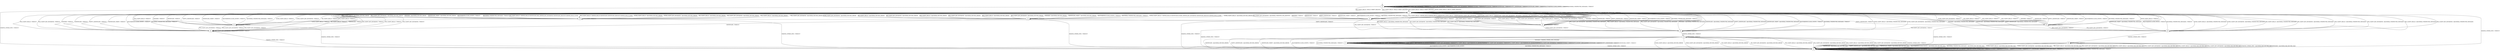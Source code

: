 digraph h5 {
s0 [label="s0"];
s1 [label="s1"];
s2 [label="s2"];
s3 [label="s3"];
s4 [label="s4"];
s10 [label="s10"];
s5 [label="s5"];
s8 [label="s8"];
s9 [label="s9"];
s11 [label="s11"];
s12 [label="s12"];
s6 [label="s6"];
s13 [label="s13"];
s7 [label="s7"];
s14 [label="s14"];
s0 -> s1 [label="ECDH_CLIENT_HELLO / HELLO_VERIFY_REQUEST"];
s0 -> s0 [label="ECDH_CLIENT_KEY_EXCHANGE / TIMEOUT"];
s0 -> s1 [label="DH_CLIENT_HELLO / HELLO_VERIFY_REQUEST"];
s0 -> s0 [label="DH_CLIENT_KEY_EXCHANGE / TIMEOUT"];
s0 -> s1 [label="PSK_CLIENT_HELLO / HELLO_VERIFY_REQUEST"];
s0 -> s0 [label="PSK_CLIENT_KEY_EXCHANGE / TIMEOUT"];
s0 -> s1 [label="RSA_CLIENT_HELLO / HELLO_VERIFY_REQUEST"];
s0 -> s0 [label="RSA_CLIENT_KEY_EXCHANGE / TIMEOUT"];
s0 -> s2 [label="CHANGE_CIPHER_SPEC / TIMEOUT"];
s0 -> s0 [label="FINISHED / TIMEOUT"];
s0 -> s0 [label="APPLICATION / TIMEOUT"];
s0 -> s0 [label="CERTIFICATE / TIMEOUT"];
s0 -> s0 [label="EMPTY_CERTIFICATE / TIMEOUT"];
s0 -> s0 [label="CERTIFICATE_VERIFY / TIMEOUT"];
s0 -> s0 [label="Alert(WARNING,CLOSE_NOTIFY) / TIMEOUT"];
s0 -> s0 [label="Alert(FATAL,UNEXPECTED_MESSAGE) / TIMEOUT"];
s1 -> s3 [label="ECDH_CLIENT_HELLO / SERVER_HELLO,CERTIFICATE,ECDHE_SERVER_KEY_EXCHANGE,CERTIFICATE_REQUEST,SERVER_HELLO_DONE"];
s1 -> s1 [label="ECDH_CLIENT_KEY_EXCHANGE / TIMEOUT"];
s1 -> s10 [label="DH_CLIENT_HELLO / SERVER_HELLO,CERTIFICATE,DHE_SERVER_KEY_EXCHANGE,CERTIFICATE_REQUEST,SERVER_HELLO_DONE"];
s1 -> s1 [label="DH_CLIENT_KEY_EXCHANGE / TIMEOUT"];
s1 -> s4 [label="PSK_CLIENT_HELLO / SERVER_HELLO,SERVER_HELLO_DONE"];
s1 -> s1 [label="PSK_CLIENT_KEY_EXCHANGE / TIMEOUT"];
s1 -> s10 [label="RSA_CLIENT_HELLO / SERVER_HELLO,CERTIFICATE,CERTIFICATE_REQUEST,SERVER_HELLO_DONE"];
s1 -> s1 [label="RSA_CLIENT_KEY_EXCHANGE / TIMEOUT"];
s1 -> s2 [label="CHANGE_CIPHER_SPEC / TIMEOUT"];
s1 -> s1 [label="FINISHED / TIMEOUT"];
s1 -> s1 [label="APPLICATION / TIMEOUT"];
s1 -> s1 [label="CERTIFICATE / TIMEOUT"];
s1 -> s1 [label="EMPTY_CERTIFICATE / TIMEOUT"];
s1 -> s1 [label="CERTIFICATE_VERIFY / TIMEOUT"];
s1 -> s1 [label="Alert(WARNING,CLOSE_NOTIFY) / TIMEOUT"];
s1 -> s1 [label="Alert(FATAL,UNEXPECTED_MESSAGE) / TIMEOUT"];
s2 -> s2 [label="ECDH_CLIENT_HELLO / TIMEOUT"];
s2 -> s2 [label="ECDH_CLIENT_KEY_EXCHANGE / TIMEOUT"];
s2 -> s2 [label="DH_CLIENT_HELLO / TIMEOUT"];
s2 -> s2 [label="DH_CLIENT_KEY_EXCHANGE / TIMEOUT"];
s2 -> s2 [label="PSK_CLIENT_HELLO / TIMEOUT"];
s2 -> s2 [label="PSK_CLIENT_KEY_EXCHANGE / TIMEOUT"];
s2 -> s2 [label="RSA_CLIENT_HELLO / TIMEOUT"];
s2 -> s2 [label="RSA_CLIENT_KEY_EXCHANGE / TIMEOUT"];
s2 -> s2 [label="CHANGE_CIPHER_SPEC / TIMEOUT"];
s2 -> s2 [label="FINISHED / TIMEOUT"];
s2 -> s2 [label="APPLICATION / TIMEOUT"];
s2 -> s2 [label="CERTIFICATE / TIMEOUT"];
s2 -> s2 [label="EMPTY_CERTIFICATE / TIMEOUT"];
s2 -> s2 [label="CERTIFICATE_VERIFY / TIMEOUT"];
s2 -> s2 [label="Alert(WARNING,CLOSE_NOTIFY) / TIMEOUT"];
s2 -> s2 [label="Alert(FATAL,UNEXPECTED_MESSAGE) / TIMEOUT"];
s3 -> s1 [label="ECDH_CLIENT_HELLO / Alert(FATAL,DECODE_ERROR)"];
s3 -> s1 [label="ECDH_CLIENT_KEY_EXCHANGE / Alert(FATAL,DECODE_ERROR)"];
s3 -> s1 [label="DH_CLIENT_HELLO / Alert(FATAL,DECODE_ERROR)"];
s3 -> s1 [label="DH_CLIENT_KEY_EXCHANGE / Alert(FATAL,DECODE_ERROR)"];
s3 -> s1 [label="PSK_CLIENT_HELLO / Alert(FATAL,DECODE_ERROR)"];
s3 -> s1 [label="PSK_CLIENT_KEY_EXCHANGE / Alert(FATAL,DECODE_ERROR)"];
s3 -> s1 [label="RSA_CLIENT_HELLO / Alert(FATAL,DECODE_ERROR)"];
s3 -> s1 [label="RSA_CLIENT_KEY_EXCHANGE / Alert(FATAL,DECODE_ERROR)"];
s3 -> s2 [label="CHANGE_CIPHER_SPEC / TIMEOUT"];
s3 -> s1 [label="FINISHED / Alert(FATAL,DECODE_ERROR)"];
s3 -> s3 [label="APPLICATION / TIMEOUT"];
s3 -> s8 [label="CERTIFICATE / TIMEOUT"];
s3 -> s9 [label="EMPTY_CERTIFICATE / TIMEOUT"];
s3 -> s1 [label="CERTIFICATE_VERIFY / Alert(FATAL,DECODE_ERROR)"];
s3 -> s1 [label="Alert(WARNING,CLOSE_NOTIFY) / TIMEOUT"];
s3 -> s1 [label="Alert(FATAL,UNEXPECTED_MESSAGE) / TIMEOUT"];
s4 -> s1 [label="ECDH_CLIENT_HELLO / TIMEOUT"];
s4 -> s1 [label="ECDH_CLIENT_KEY_EXCHANGE / TIMEOUT"];
s4 -> s1 [label="DH_CLIENT_HELLO / TIMEOUT"];
s4 -> s1 [label="DH_CLIENT_KEY_EXCHANGE / Alert(FATAL,UNKNOWN_PSK_IDENTITY)"];
s4 -> s1 [label="PSK_CLIENT_HELLO / TIMEOUT"];
s4 -> s5 [label="PSK_CLIENT_KEY_EXCHANGE / TIMEOUT"];
s4 -> s1 [label="RSA_CLIENT_HELLO / TIMEOUT"];
s4 -> s1 [label="RSA_CLIENT_KEY_EXCHANGE / Alert(FATAL,UNKNOWN_PSK_IDENTITY)"];
s4 -> s2 [label="CHANGE_CIPHER_SPEC / TIMEOUT"];
s4 -> s1 [label="FINISHED / TIMEOUT"];
s4 -> s4 [label="APPLICATION / TIMEOUT"];
s4 -> s1 [label="CERTIFICATE / TIMEOUT"];
s4 -> s1 [label="EMPTY_CERTIFICATE / TIMEOUT"];
s4 -> s1 [label="CERTIFICATE_VERIFY / TIMEOUT"];
s4 -> s1 [label="Alert(WARNING,CLOSE_NOTIFY) / TIMEOUT"];
s4 -> s1 [label="Alert(FATAL,UNEXPECTED_MESSAGE) / TIMEOUT"];
s10 -> s1 [label="ECDH_CLIENT_HELLO / Alert(FATAL,DECODE_ERROR)"];
s10 -> s1 [label="ECDH_CLIENT_KEY_EXCHANGE / Alert(FATAL,DECODE_ERROR)"];
s10 -> s1 [label="DH_CLIENT_HELLO / Alert(FATAL,DECODE_ERROR)"];
s10 -> s1 [label="DH_CLIENT_KEY_EXCHANGE / Alert(FATAL,DECODE_ERROR)"];
s10 -> s1 [label="PSK_CLIENT_HELLO / Alert(FATAL,DECODE_ERROR)"];
s10 -> s1 [label="PSK_CLIENT_KEY_EXCHANGE / Alert(FATAL,DECODE_ERROR)"];
s10 -> s1 [label="RSA_CLIENT_HELLO / Alert(FATAL,DECODE_ERROR)"];
s10 -> s1 [label="RSA_CLIENT_KEY_EXCHANGE / Alert(FATAL,DECODE_ERROR)"];
s10 -> s2 [label="CHANGE_CIPHER_SPEC / TIMEOUT"];
s10 -> s1 [label="FINISHED / Alert(FATAL,DECODE_ERROR)"];
s10 -> s10 [label="APPLICATION / TIMEOUT"];
s10 -> s11 [label="CERTIFICATE / TIMEOUT"];
s10 -> s12 [label="EMPTY_CERTIFICATE / TIMEOUT"];
s10 -> s1 [label="CERTIFICATE_VERIFY / Alert(FATAL,DECODE_ERROR)"];
s10 -> s1 [label="Alert(WARNING,CLOSE_NOTIFY) / TIMEOUT"];
s10 -> s1 [label="Alert(FATAL,UNEXPECTED_MESSAGE) / TIMEOUT"];
s5 -> s1 [label="ECDH_CLIENT_HELLO / Alert(FATAL,UNEXPECTED_MESSAGE)"];
s5 -> s1 [label="ECDH_CLIENT_KEY_EXCHANGE / Alert(FATAL,UNEXPECTED_MESSAGE)"];
s5 -> s1 [label="DH_CLIENT_HELLO / Alert(FATAL,UNEXPECTED_MESSAGE)"];
s5 -> s1 [label="DH_CLIENT_KEY_EXCHANGE / Alert(FATAL,UNEXPECTED_MESSAGE)"];
s5 -> s1 [label="PSK_CLIENT_HELLO / Alert(FATAL,UNEXPECTED_MESSAGE)"];
s5 -> s1 [label="PSK_CLIENT_KEY_EXCHANGE / Alert(FATAL,UNEXPECTED_MESSAGE)"];
s5 -> s1 [label="RSA_CLIENT_HELLO / Alert(FATAL,UNEXPECTED_MESSAGE)"];
s5 -> s1 [label="RSA_CLIENT_KEY_EXCHANGE / Alert(FATAL,UNEXPECTED_MESSAGE)"];
s5 -> s6 [label="CHANGE_CIPHER_SPEC / TIMEOUT"];
s5 -> s1 [label="FINISHED / Alert(FATAL,UNEXPECTED_MESSAGE)"];
s5 -> s5 [label="APPLICATION / TIMEOUT"];
s5 -> s1 [label="CERTIFICATE / Alert(FATAL,UNEXPECTED_MESSAGE)"];
s5 -> s1 [label="EMPTY_CERTIFICATE / Alert(FATAL,UNEXPECTED_MESSAGE)"];
s5 -> s1 [label="CERTIFICATE_VERIFY / Alert(FATAL,UNEXPECTED_MESSAGE)"];
s5 -> s1 [label="Alert(WARNING,CLOSE_NOTIFY) / TIMEOUT"];
s5 -> s1 [label="Alert(FATAL,UNEXPECTED_MESSAGE) / TIMEOUT"];
s8 -> s1 [label="ECDH_CLIENT_HELLO / TIMEOUT"];
s8 -> s8 [label="ECDH_CLIENT_KEY_EXCHANGE / TIMEOUT"];
s8 -> s1 [label="DH_CLIENT_HELLO / TIMEOUT"];
s8 -> s1 [label="DH_CLIENT_KEY_EXCHANGE / TIMEOUT"];
s8 -> s1 [label="PSK_CLIENT_HELLO / TIMEOUT"];
s8 -> s1 [label="PSK_CLIENT_KEY_EXCHANGE / TIMEOUT"];
s8 -> s1 [label="RSA_CLIENT_HELLO / TIMEOUT"];
s8 -> s1 [label="RSA_CLIENT_KEY_EXCHANGE / TIMEOUT"];
s8 -> s2 [label="CHANGE_CIPHER_SPEC / TIMEOUT"];
s8 -> s1 [label="FINISHED / TIMEOUT"];
s8 -> s8 [label="APPLICATION / TIMEOUT"];
s8 -> s1 [label="CERTIFICATE / TIMEOUT"];
s8 -> s1 [label="EMPTY_CERTIFICATE / TIMEOUT"];
s8 -> s1 [label="CERTIFICATE_VERIFY / TIMEOUT"];
s8 -> s1 [label="Alert(WARNING,CLOSE_NOTIFY) / TIMEOUT"];
s8 -> s1 [label="Alert(FATAL,UNEXPECTED_MESSAGE) / TIMEOUT"];
s9 -> s1 [label="ECDH_CLIENT_HELLO / TIMEOUT"];
s9 -> s5 [label="ECDH_CLIENT_KEY_EXCHANGE / TIMEOUT"];
s9 -> s1 [label="DH_CLIENT_HELLO / TIMEOUT"];
s9 -> s1 [label="DH_CLIENT_KEY_EXCHANGE / TIMEOUT"];
s9 -> s1 [label="PSK_CLIENT_HELLO / TIMEOUT"];
s9 -> s1 [label="PSK_CLIENT_KEY_EXCHANGE / TIMEOUT"];
s9 -> s1 [label="RSA_CLIENT_HELLO / TIMEOUT"];
s9 -> s1 [label="RSA_CLIENT_KEY_EXCHANGE / TIMEOUT"];
s9 -> s2 [label="CHANGE_CIPHER_SPEC / TIMEOUT"];
s9 -> s1 [label="FINISHED / TIMEOUT"];
s9 -> s9 [label="APPLICATION / TIMEOUT"];
s9 -> s1 [label="CERTIFICATE / TIMEOUT"];
s9 -> s1 [label="EMPTY_CERTIFICATE / TIMEOUT"];
s9 -> s1 [label="CERTIFICATE_VERIFY / TIMEOUT"];
s9 -> s1 [label="Alert(WARNING,CLOSE_NOTIFY) / TIMEOUT"];
s9 -> s1 [label="Alert(FATAL,UNEXPECTED_MESSAGE) / TIMEOUT"];
s11 -> s1 [label="ECDH_CLIENT_HELLO / TIMEOUT"];
s11 -> s1 [label="ECDH_CLIENT_KEY_EXCHANGE / TIMEOUT"];
s11 -> s1 [label="DH_CLIENT_HELLO / TIMEOUT"];
s11 -> s8 [label="DH_CLIENT_KEY_EXCHANGE / TIMEOUT"];
s11 -> s1 [label="PSK_CLIENT_HELLO / TIMEOUT"];
s11 -> s8 [label="PSK_CLIENT_KEY_EXCHANGE / TIMEOUT"];
s11 -> s1 [label="RSA_CLIENT_HELLO / TIMEOUT"];
s11 -> s8 [label="RSA_CLIENT_KEY_EXCHANGE / TIMEOUT"];
s11 -> s2 [label="CHANGE_CIPHER_SPEC / TIMEOUT"];
s11 -> s1 [label="FINISHED / TIMEOUT"];
s11 -> s11 [label="APPLICATION / TIMEOUT"];
s11 -> s1 [label="CERTIFICATE / TIMEOUT"];
s11 -> s1 [label="EMPTY_CERTIFICATE / TIMEOUT"];
s11 -> s1 [label="CERTIFICATE_VERIFY / TIMEOUT"];
s11 -> s1 [label="Alert(WARNING,CLOSE_NOTIFY) / TIMEOUT"];
s11 -> s1 [label="Alert(FATAL,UNEXPECTED_MESSAGE) / TIMEOUT"];
s12 -> s1 [label="ECDH_CLIENT_HELLO / TIMEOUT"];
s12 -> s1 [label="ECDH_CLIENT_KEY_EXCHANGE / TIMEOUT"];
s12 -> s1 [label="DH_CLIENT_HELLO / TIMEOUT"];
s12 -> s5 [label="DH_CLIENT_KEY_EXCHANGE / TIMEOUT"];
s12 -> s1 [label="PSK_CLIENT_HELLO / TIMEOUT"];
s12 -> s13 [label="PSK_CLIENT_KEY_EXCHANGE / TIMEOUT"];
s12 -> s1 [label="RSA_CLIENT_HELLO / TIMEOUT"];
s12 -> s13 [label="RSA_CLIENT_KEY_EXCHANGE / TIMEOUT"];
s12 -> s2 [label="CHANGE_CIPHER_SPEC / TIMEOUT"];
s12 -> s1 [label="FINISHED / TIMEOUT"];
s12 -> s12 [label="APPLICATION / TIMEOUT"];
s12 -> s1 [label="CERTIFICATE / TIMEOUT"];
s12 -> s1 [label="EMPTY_CERTIFICATE / TIMEOUT"];
s12 -> s1 [label="CERTIFICATE_VERIFY / TIMEOUT"];
s12 -> s1 [label="Alert(WARNING,CLOSE_NOTIFY) / TIMEOUT"];
s12 -> s1 [label="Alert(FATAL,UNEXPECTED_MESSAGE) / TIMEOUT"];
s6 -> s2 [label="ECDH_CLIENT_HELLO / Alert(FATAL,DECODE_ERROR)"];
s6 -> s2 [label="ECDH_CLIENT_KEY_EXCHANGE / Alert(FATAL,DECODE_ERROR)"];
s6 -> s2 [label="DH_CLIENT_HELLO / Alert(FATAL,DECODE_ERROR)"];
s6 -> s2 [label="DH_CLIENT_KEY_EXCHANGE / Alert(FATAL,DECODE_ERROR)"];
s6 -> s2 [label="PSK_CLIENT_HELLO / Alert(FATAL,DECODE_ERROR)"];
s6 -> s2 [label="PSK_CLIENT_KEY_EXCHANGE / Alert(FATAL,DECODE_ERROR)"];
s6 -> s2 [label="RSA_CLIENT_HELLO / Alert(FATAL,DECODE_ERROR)"];
s6 -> s2 [label="RSA_CLIENT_KEY_EXCHANGE / Alert(FATAL,DECODE_ERROR)"];
s6 -> s2 [label="CHANGE_CIPHER_SPEC / TIMEOUT"];
s6 -> s7 [label="FINISHED / CHANGE_CIPHER_SPEC,FINISHED"];
s6 -> s6 [label="APPLICATION / TIMEOUT"];
s6 -> s2 [label="CERTIFICATE / Alert(FATAL,DECODE_ERROR)"];
s6 -> s2 [label="EMPTY_CERTIFICATE / Alert(FATAL,DECODE_ERROR)"];
s6 -> s2 [label="CERTIFICATE_VERIFY / Alert(FATAL,DECODE_ERROR)"];
s6 -> s2 [label="Alert(WARNING,CLOSE_NOTIFY) / TIMEOUT"];
s6 -> s2 [label="Alert(FATAL,UNEXPECTED_MESSAGE) / TIMEOUT"];
s13 -> s1 [label="ECDH_CLIENT_HELLO / Alert(FATAL,UNEXPECTED_MESSAGE)"];
s13 -> s1 [label="ECDH_CLIENT_KEY_EXCHANGE / Alert(FATAL,UNEXPECTED_MESSAGE)"];
s13 -> s1 [label="DH_CLIENT_HELLO / Alert(FATAL,UNEXPECTED_MESSAGE)"];
s13 -> s1 [label="DH_CLIENT_KEY_EXCHANGE / Alert(FATAL,UNEXPECTED_MESSAGE)"];
s13 -> s1 [label="PSK_CLIENT_HELLO / Alert(FATAL,UNEXPECTED_MESSAGE)"];
s13 -> s1 [label="PSK_CLIENT_KEY_EXCHANGE / Alert(FATAL,UNEXPECTED_MESSAGE)"];
s13 -> s1 [label="RSA_CLIENT_HELLO / Alert(FATAL,UNEXPECTED_MESSAGE)"];
s13 -> s1 [label="RSA_CLIENT_KEY_EXCHANGE / Alert(FATAL,UNEXPECTED_MESSAGE)"];
s13 -> s14 [label="CHANGE_CIPHER_SPEC / TIMEOUT"];
s13 -> s1 [label="FINISHED / Alert(FATAL,UNEXPECTED_MESSAGE)"];
s13 -> s13 [label="APPLICATION / TIMEOUT"];
s13 -> s1 [label="CERTIFICATE / Alert(FATAL,UNEXPECTED_MESSAGE)"];
s13 -> s1 [label="EMPTY_CERTIFICATE / Alert(FATAL,UNEXPECTED_MESSAGE)"];
s13 -> s1 [label="CERTIFICATE_VERIFY / Alert(FATAL,UNEXPECTED_MESSAGE)"];
s13 -> s1 [label="Alert(WARNING,CLOSE_NOTIFY) / TIMEOUT"];
s13 -> s1 [label="Alert(FATAL,UNEXPECTED_MESSAGE) / TIMEOUT"];
s7 -> s7 [label="ECDH_CLIENT_HELLO / Alert(WARNING,NO_RENEGOTIATION)"];
s7 -> s7 [label="ECDH_CLIENT_KEY_EXCHANGE / TIMEOUT"];
s7 -> s7 [label="DH_CLIENT_HELLO / Alert(WARNING,NO_RENEGOTIATION)"];
s7 -> s7 [label="DH_CLIENT_KEY_EXCHANGE / TIMEOUT"];
s7 -> s7 [label="PSK_CLIENT_HELLO / Alert(WARNING,NO_RENEGOTIATION)"];
s7 -> s7 [label="PSK_CLIENT_KEY_EXCHANGE / TIMEOUT"];
s7 -> s7 [label="RSA_CLIENT_HELLO / Alert(WARNING,NO_RENEGOTIATION)"];
s7 -> s7 [label="RSA_CLIENT_KEY_EXCHANGE / TIMEOUT"];
s7 -> s2 [label="CHANGE_CIPHER_SPEC / TIMEOUT"];
s7 -> s7 [label="FINISHED / TIMEOUT"];
s7 -> s7 [label="APPLICATION / APPLICATION"];
s7 -> s7 [label="CERTIFICATE / TIMEOUT"];
s7 -> s7 [label="EMPTY_CERTIFICATE / TIMEOUT"];
s7 -> s7 [label="CERTIFICATE_VERIFY / TIMEOUT"];
s7 -> s2 [label="Alert(WARNING,CLOSE_NOTIFY) / Alert(WARNING,CLOSE_NOTIFY)"];
s7 -> s2 [label="Alert(FATAL,UNEXPECTED_MESSAGE) / TIMEOUT"];
s14 -> s2 [label="ECDH_CLIENT_HELLO / Alert(FATAL,BAD_RECORD_MAC)"];
s14 -> s2 [label="ECDH_CLIENT_KEY_EXCHANGE / Alert(FATAL,BAD_RECORD_MAC)"];
s14 -> s2 [label="DH_CLIENT_HELLO / Alert(FATAL,BAD_RECORD_MAC)"];
s14 -> s2 [label="DH_CLIENT_KEY_EXCHANGE / Alert(FATAL,BAD_RECORD_MAC)"];
s14 -> s2 [label="PSK_CLIENT_HELLO / Alert(FATAL,BAD_RECORD_MAC)"];
s14 -> s2 [label="PSK_CLIENT_KEY_EXCHANGE / Alert(FATAL,BAD_RECORD_MAC)"];
s14 -> s2 [label="RSA_CLIENT_HELLO / Alert(FATAL,BAD_RECORD_MAC)"];
s14 -> s2 [label="RSA_CLIENT_KEY_EXCHANGE / Alert(FATAL,BAD_RECORD_MAC)"];
s14 -> s2 [label="CHANGE_CIPHER_SPEC / Alert(FATAL,BAD_RECORD_MAC)"];
s14 -> s2 [label="FINISHED / Alert(FATAL,BAD_RECORD_MAC)"];
s14 -> s14 [label="APPLICATION / TIMEOUT"];
s14 -> s2 [label="CERTIFICATE / Alert(FATAL,BAD_RECORD_MAC)"];
s14 -> s2 [label="EMPTY_CERTIFICATE / Alert(FATAL,BAD_RECORD_MAC)"];
s14 -> s2 [label="CERTIFICATE_VERIFY / Alert(FATAL,BAD_RECORD_MAC)"];
s14 -> s2 [label="Alert(WARNING,CLOSE_NOTIFY) / Alert(FATAL,BAD_RECORD_MAC)"];
s14 -> s2 [label="Alert(FATAL,UNEXPECTED_MESSAGE) / Alert(FATAL,BAD_RECORD_MAC)"];
__start0 [shape=none, label=""];
__start0 -> s0 [label=""];
}
